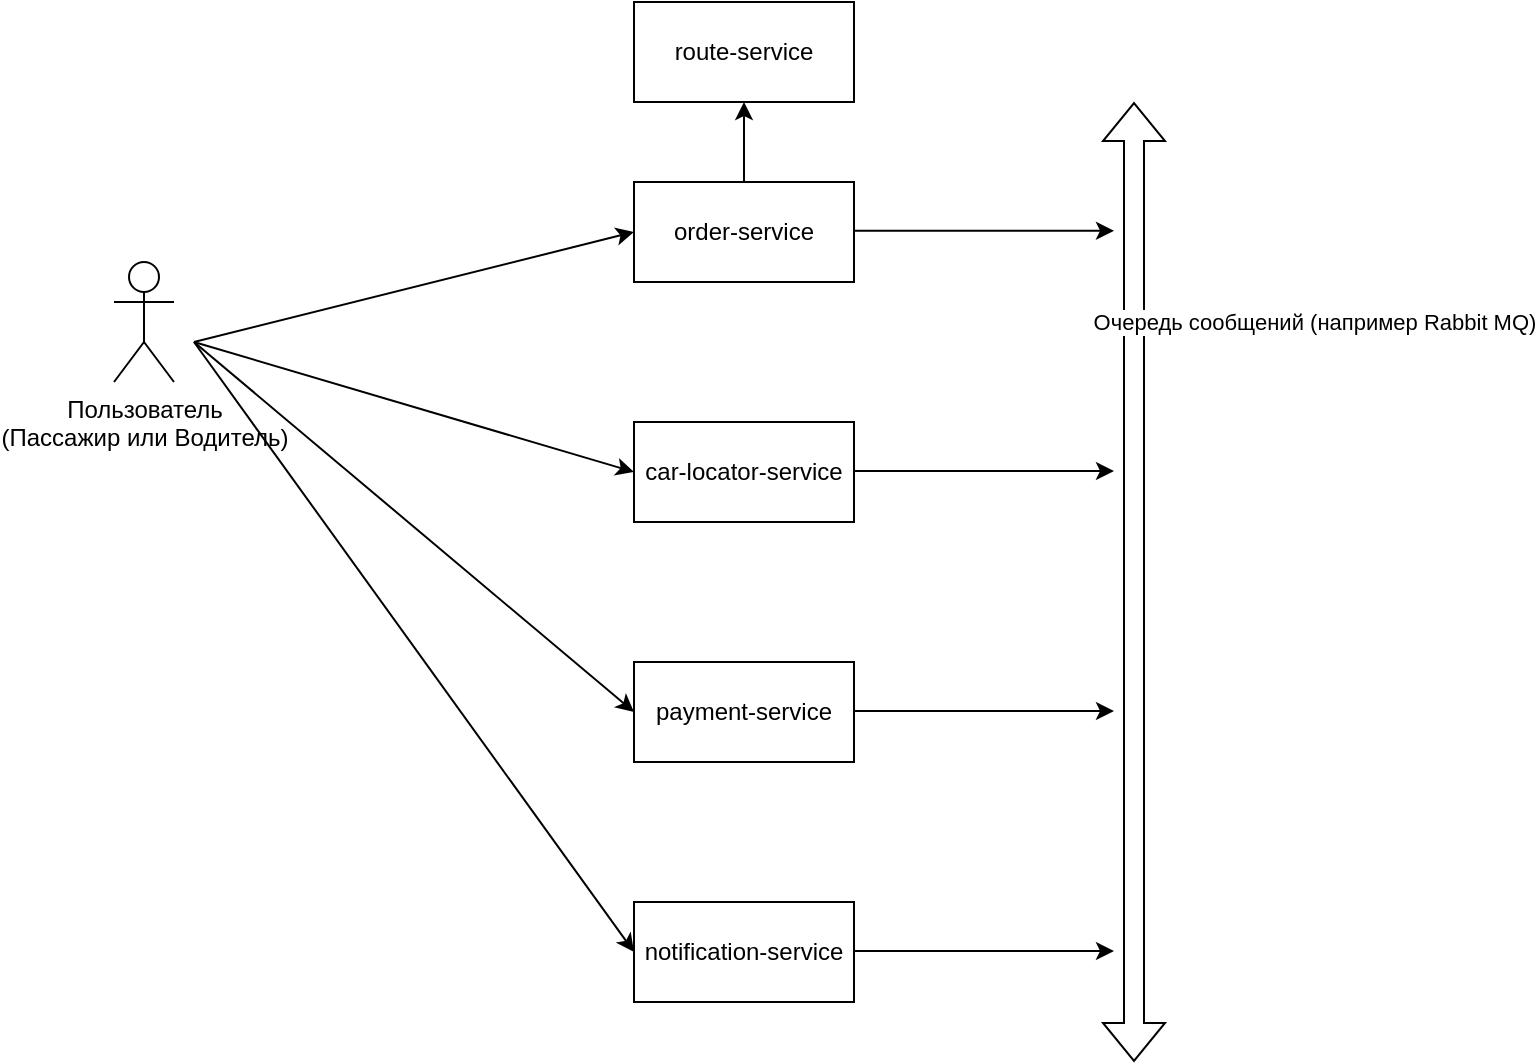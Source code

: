 <mxfile version="22.1.0" type="device">
  <diagram id="R2lEEEUBdFMjLlhIrx00" name="Page-1">
    <mxGraphModel dx="1760" dy="507" grid="1" gridSize="10" guides="1" tooltips="1" connect="1" arrows="1" fold="1" page="1" pageScale="1" pageWidth="850" pageHeight="1100" math="0" shadow="0" extFonts="Permanent Marker^https://fonts.googleapis.com/css?family=Permanent+Marker">
      <root>
        <mxCell id="0" />
        <mxCell id="1" parent="0" />
        <mxCell id="uOITPtpn370tIWYZJw4o-8" value="" style="shape=flexArrow;endArrow=classic;startArrow=classic;html=1;rounded=0;" parent="1" edge="1">
          <mxGeometry width="100" height="100" relative="1" as="geometry">
            <mxPoint x="450" y="640" as="sourcePoint" />
            <mxPoint x="450" y="160" as="targetPoint" />
          </mxGeometry>
        </mxCell>
        <mxCell id="uOITPtpn370tIWYZJw4o-30" value="Очередь сообщений (например Rabbit MQ)" style="edgeLabel;html=1;align=center;verticalAlign=middle;resizable=0;points=[];" parent="uOITPtpn370tIWYZJw4o-8" vertex="1" connectable="0">
          <mxGeometry x="-0.295" y="-5" relative="1" as="geometry">
            <mxPoint x="85" y="-201" as="offset" />
          </mxGeometry>
        </mxCell>
        <mxCell id="uOITPtpn370tIWYZJw4o-13" value="route-service" style="html=1;whiteSpace=wrap;" parent="1" vertex="1">
          <mxGeometry x="200" y="110" width="110" height="50" as="geometry" />
        </mxCell>
        <mxCell id="uOITPtpn370tIWYZJw4o-14" value="order-service" style="html=1;whiteSpace=wrap;" parent="1" vertex="1">
          <mxGeometry x="200" y="200" width="110" height="50" as="geometry" />
        </mxCell>
        <mxCell id="uOITPtpn370tIWYZJw4o-15" value="car-locator-service" style="html=1;whiteSpace=wrap;" parent="1" vertex="1">
          <mxGeometry x="200" y="320" width="110" height="50" as="geometry" />
        </mxCell>
        <mxCell id="uOITPtpn370tIWYZJw4o-16" value="payment-service" style="html=1;whiteSpace=wrap;" parent="1" vertex="1">
          <mxGeometry x="200" y="440" width="110" height="50" as="geometry" />
        </mxCell>
        <mxCell id="uOITPtpn370tIWYZJw4o-32" value="" style="endArrow=classic;html=1;rounded=0;entryX=0.5;entryY=1;entryDx=0;entryDy=0;exitX=0.5;exitY=0;exitDx=0;exitDy=0;" parent="1" source="uOITPtpn370tIWYZJw4o-14" target="uOITPtpn370tIWYZJw4o-13" edge="1">
          <mxGeometry width="50" height="50" relative="1" as="geometry">
            <mxPoint x="90" y="230" as="sourcePoint" />
            <mxPoint x="206" y="153" as="targetPoint" />
          </mxGeometry>
        </mxCell>
        <mxCell id="4s3yu0GOW7Fp6DB8CAcQ-9" value="" style="endArrow=classic;html=1;rounded=0;exitX=1;exitY=0.5;exitDx=0;exitDy=0;" parent="1" edge="1">
          <mxGeometry width="50" height="50" relative="1" as="geometry">
            <mxPoint x="310" y="344.5" as="sourcePoint" />
            <mxPoint x="440" y="344.5" as="targetPoint" />
          </mxGeometry>
        </mxCell>
        <mxCell id="4s3yu0GOW7Fp6DB8CAcQ-10" value="" style="endArrow=classic;html=1;rounded=0;exitX=1;exitY=0.5;exitDx=0;exitDy=0;" parent="1" edge="1">
          <mxGeometry width="50" height="50" relative="1" as="geometry">
            <mxPoint x="310" y="464.5" as="sourcePoint" />
            <mxPoint x="440" y="464.5" as="targetPoint" />
          </mxGeometry>
        </mxCell>
        <mxCell id="4s3yu0GOW7Fp6DB8CAcQ-20" value="Пользователь&lt;br&gt;(Пассажир или Водитель)" style="shape=umlActor;verticalLabelPosition=bottom;verticalAlign=top;html=1;outlineConnect=0;" parent="1" vertex="1">
          <mxGeometry x="-60" y="240" width="30" height="60" as="geometry" />
        </mxCell>
        <mxCell id="4s3yu0GOW7Fp6DB8CAcQ-22" value="" style="endArrow=classic;html=1;rounded=0;entryX=0;entryY=0.5;entryDx=0;entryDy=0;" parent="1" target="uOITPtpn370tIWYZJw4o-14" edge="1">
          <mxGeometry width="50" height="50" relative="1" as="geometry">
            <mxPoint x="-20" y="280" as="sourcePoint" />
            <mxPoint x="-40" y="230" as="targetPoint" />
          </mxGeometry>
        </mxCell>
        <mxCell id="4s3yu0GOW7Fp6DB8CAcQ-23" value="" style="endArrow=classic;html=1;rounded=0;entryX=0;entryY=0.5;entryDx=0;entryDy=0;" parent="1" target="uOITPtpn370tIWYZJw4o-15" edge="1">
          <mxGeometry width="50" height="50" relative="1" as="geometry">
            <mxPoint x="-20" y="280" as="sourcePoint" />
            <mxPoint x="-40" y="340" as="targetPoint" />
          </mxGeometry>
        </mxCell>
        <mxCell id="4s3yu0GOW7Fp6DB8CAcQ-24" value="" style="endArrow=classic;html=1;rounded=0;entryX=0;entryY=0.5;entryDx=0;entryDy=0;" parent="1" target="uOITPtpn370tIWYZJw4o-16" edge="1">
          <mxGeometry width="50" height="50" relative="1" as="geometry">
            <mxPoint x="-20" y="280" as="sourcePoint" />
            <mxPoint x="-40" y="470" as="targetPoint" />
          </mxGeometry>
        </mxCell>
        <mxCell id="4s3yu0GOW7Fp6DB8CAcQ-26" value="" style="endArrow=classic;html=1;rounded=0;exitX=1;exitY=0.5;exitDx=0;exitDy=0;" parent="1" edge="1">
          <mxGeometry width="50" height="50" relative="1" as="geometry">
            <mxPoint x="310" y="224.41" as="sourcePoint" />
            <mxPoint x="440" y="224.41" as="targetPoint" />
          </mxGeometry>
        </mxCell>
        <mxCell id="4s3yu0GOW7Fp6DB8CAcQ-29" value="notification-service" style="html=1;whiteSpace=wrap;" parent="1" vertex="1">
          <mxGeometry x="200" y="560" width="110" height="50" as="geometry" />
        </mxCell>
        <mxCell id="4s3yu0GOW7Fp6DB8CAcQ-30" value="" style="endArrow=classic;html=1;rounded=0;exitX=1;exitY=0.5;exitDx=0;exitDy=0;" parent="1" edge="1">
          <mxGeometry width="50" height="50" relative="1" as="geometry">
            <mxPoint x="310" y="584.5" as="sourcePoint" />
            <mxPoint x="440" y="584.5" as="targetPoint" />
          </mxGeometry>
        </mxCell>
        <mxCell id="4s3yu0GOW7Fp6DB8CAcQ-31" value="" style="endArrow=classic;html=1;rounded=0;entryX=0;entryY=0.5;entryDx=0;entryDy=0;" parent="1" edge="1">
          <mxGeometry width="50" height="50" relative="1" as="geometry">
            <mxPoint x="-20" y="280" as="sourcePoint" />
            <mxPoint x="200" y="585" as="targetPoint" />
          </mxGeometry>
        </mxCell>
      </root>
    </mxGraphModel>
  </diagram>
</mxfile>
